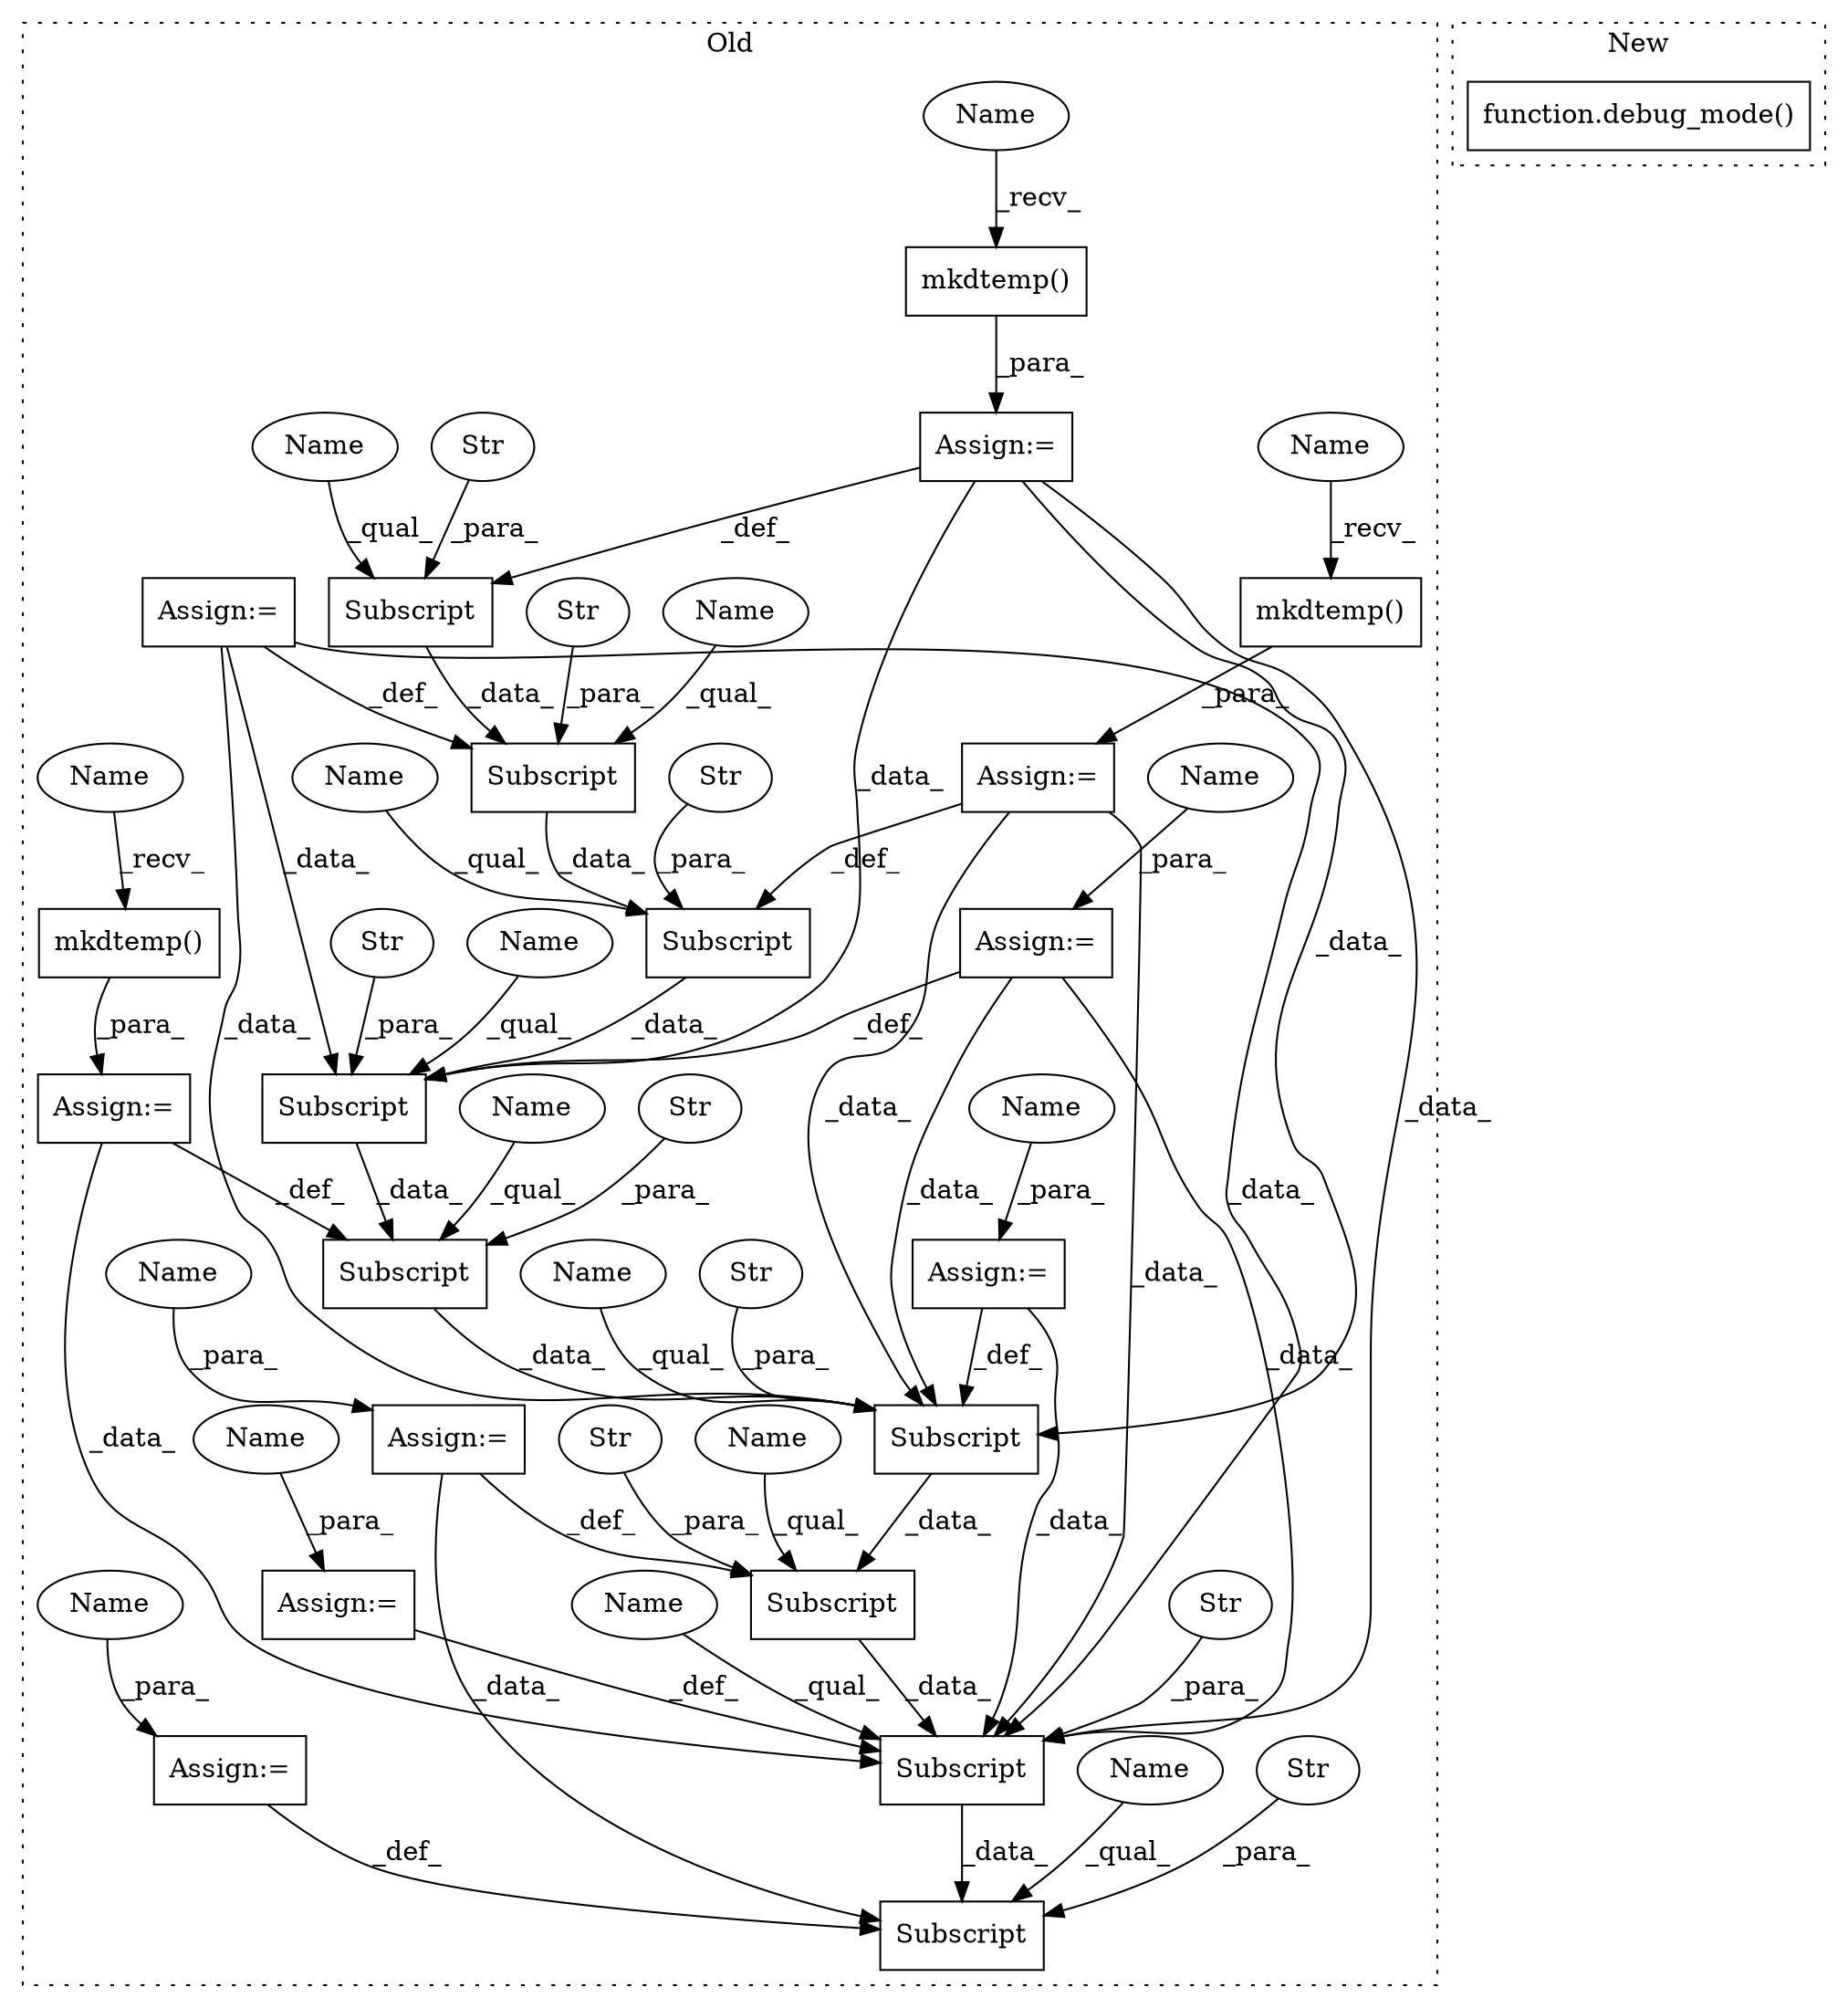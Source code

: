 digraph G {
subgraph cluster0 {
1 [label="mkdtemp()" a="75" s="4451" l="33" shape="box"];
3 [label="Subscript" a="63" s="4424,0" l="24,0" shape="box"];
4 [label="Subscript" a="63" s="4524,0" l="24,0" shape="box"];
5 [label="Str" a="66" s="4529" l="18" shape="ellipse"];
6 [label="Subscript" a="63" s="4489,0" l="22,0" shape="box"];
7 [label="Str" a="66" s="4494" l="16" shape="ellipse"];
8 [label="Subscript" a="63" s="4561,0" l="18,0" shape="box"];
9 [label="Str" a="66" s="4566" l="12" shape="ellipse"];
10 [label="Subscript" a="63" s="4592,0" l="24,0" shape="box"];
11 [label="Str" a="66" s="4429" l="18" shape="ellipse"];
12 [label="Subscript" a="63" s="4330,0" l="19,0" shape="box"];
13 [label="Str" a="66" s="4335" l="13" shape="ellipse"];
14 [label="Subscript" a="63" s="4390,0" l="21,0" shape="box"];
15 [label="Str" a="66" s="4597" l="18" shape="ellipse"];
16 [label="Str" a="66" s="4395" l="15" shape="ellipse"];
17 [label="Assign:=" a="68" s="4231" l="3" shape="box"];
18 [label="Subscript" a="63" s="4215,0" l="16,0" shape="box"];
19 [label="Str" a="66" s="4220" l="10" shape="ellipse"];
20 [label="Subscript" a="63" s="4272,0" l="17,0" shape="box"];
21 [label="Str" a="66" s="4277" l="11" shape="ellipse"];
22 [label="mkdtemp()" a="75" s="4234" l="33" shape="box"];
23 [label="Assign:=" a="68" s="4579" l="3" shape="box"];
24 [label="Assign:=" a="68" s="4411" l="3" shape="box"];
25 [label="Assign:=" a="68" s="4289" l="3" shape="box"];
26 [label="Assign:=" a="68" s="4616" l="3" shape="box"];
27 [label="Assign:=" a="68" s="4548" l="3" shape="box"];
28 [label="Assign:=" a="68" s="4448" l="3" shape="box"];
29 [label="Assign:=" a="68" s="4349" l="3" shape="box"];
30 [label="Assign:=" a="68" s="4511" l="3" shape="box"];
31 [label="mkdtemp()" a="75" s="4352" l="33" shape="box"];
32 [label="Name" a="87" s="4352" l="8" shape="ellipse"];
33 [label="Name" a="87" s="4234" l="8" shape="ellipse"];
34 [label="Name" a="87" s="4451" l="8" shape="ellipse"];
35 [label="Name" a="87" s="4561" l="4" shape="ellipse"];
36 [label="Name" a="87" s="4592" l="4" shape="ellipse"];
37 [label="Name" a="87" s="4489" l="4" shape="ellipse"];
38 [label="Name" a="87" s="4215" l="4" shape="ellipse"];
39 [label="Name" a="87" s="4424" l="4" shape="ellipse"];
40 [label="Name" a="87" s="4272" l="4" shape="ellipse"];
41 [label="Name" a="87" s="4330" l="4" shape="ellipse"];
42 [label="Name" a="87" s="4524" l="4" shape="ellipse"];
43 [label="Name" a="87" s="4390" l="4" shape="ellipse"];
44 [label="Name" a="87" s="4551" l="5" shape="ellipse"];
45 [label="Name" a="87" s="4582" l="5" shape="ellipse"];
46 [label="Name" a="87" s="4619" l="5" shape="ellipse"];
47 [label="Name" a="87" s="4414" l="5" shape="ellipse"];
48 [label="Name" a="87" s="4514" l="5" shape="ellipse"];
label = "Old";
style="dotted";
}
subgraph cluster1 {
2 [label="function.debug_mode()" a="75" s="4256" l="12" shape="box"];
label = "New";
style="dotted";
}
1 -> 28 [label="_para_"];
3 -> 6 [label="_data_"];
4 -> 8 [label="_data_"];
5 -> 4 [label="_para_"];
6 -> 4 [label="_data_"];
7 -> 6 [label="_para_"];
8 -> 10 [label="_data_"];
9 -> 8 [label="_para_"];
11 -> 3 [label="_para_"];
12 -> 14 [label="_data_"];
13 -> 12 [label="_para_"];
14 -> 3 [label="_data_"];
15 -> 10 [label="_para_"];
16 -> 14 [label="_para_"];
17 -> 6 [label="_data_"];
17 -> 8 [label="_data_"];
17 -> 18 [label="_def_"];
17 -> 14 [label="_data_"];
18 -> 20 [label="_data_"];
19 -> 18 [label="_para_"];
20 -> 12 [label="_data_"];
21 -> 20 [label="_para_"];
22 -> 17 [label="_para_"];
23 -> 8 [label="_def_"];
24 -> 6 [label="_data_"];
24 -> 8 [label="_data_"];
24 -> 14 [label="_def_"];
25 -> 6 [label="_data_"];
25 -> 14 [label="_data_"];
25 -> 8 [label="_data_"];
25 -> 20 [label="_def_"];
26 -> 10 [label="_def_"];
27 -> 4 [label="_def_"];
27 -> 10 [label="_data_"];
28 -> 3 [label="_def_"];
28 -> 8 [label="_data_"];
29 -> 6 [label="_data_"];
29 -> 8 [label="_data_"];
29 -> 12 [label="_def_"];
30 -> 6 [label="_def_"];
30 -> 8 [label="_data_"];
31 -> 29 [label="_para_"];
32 -> 31 [label="_recv_"];
33 -> 22 [label="_recv_"];
34 -> 1 [label="_recv_"];
35 -> 8 [label="_qual_"];
36 -> 10 [label="_qual_"];
37 -> 6 [label="_qual_"];
38 -> 18 [label="_qual_"];
39 -> 3 [label="_qual_"];
40 -> 20 [label="_qual_"];
41 -> 12 [label="_qual_"];
42 -> 4 [label="_qual_"];
43 -> 14 [label="_qual_"];
44 -> 27 [label="_para_"];
45 -> 23 [label="_para_"];
46 -> 26 [label="_para_"];
47 -> 24 [label="_para_"];
48 -> 30 [label="_para_"];
}